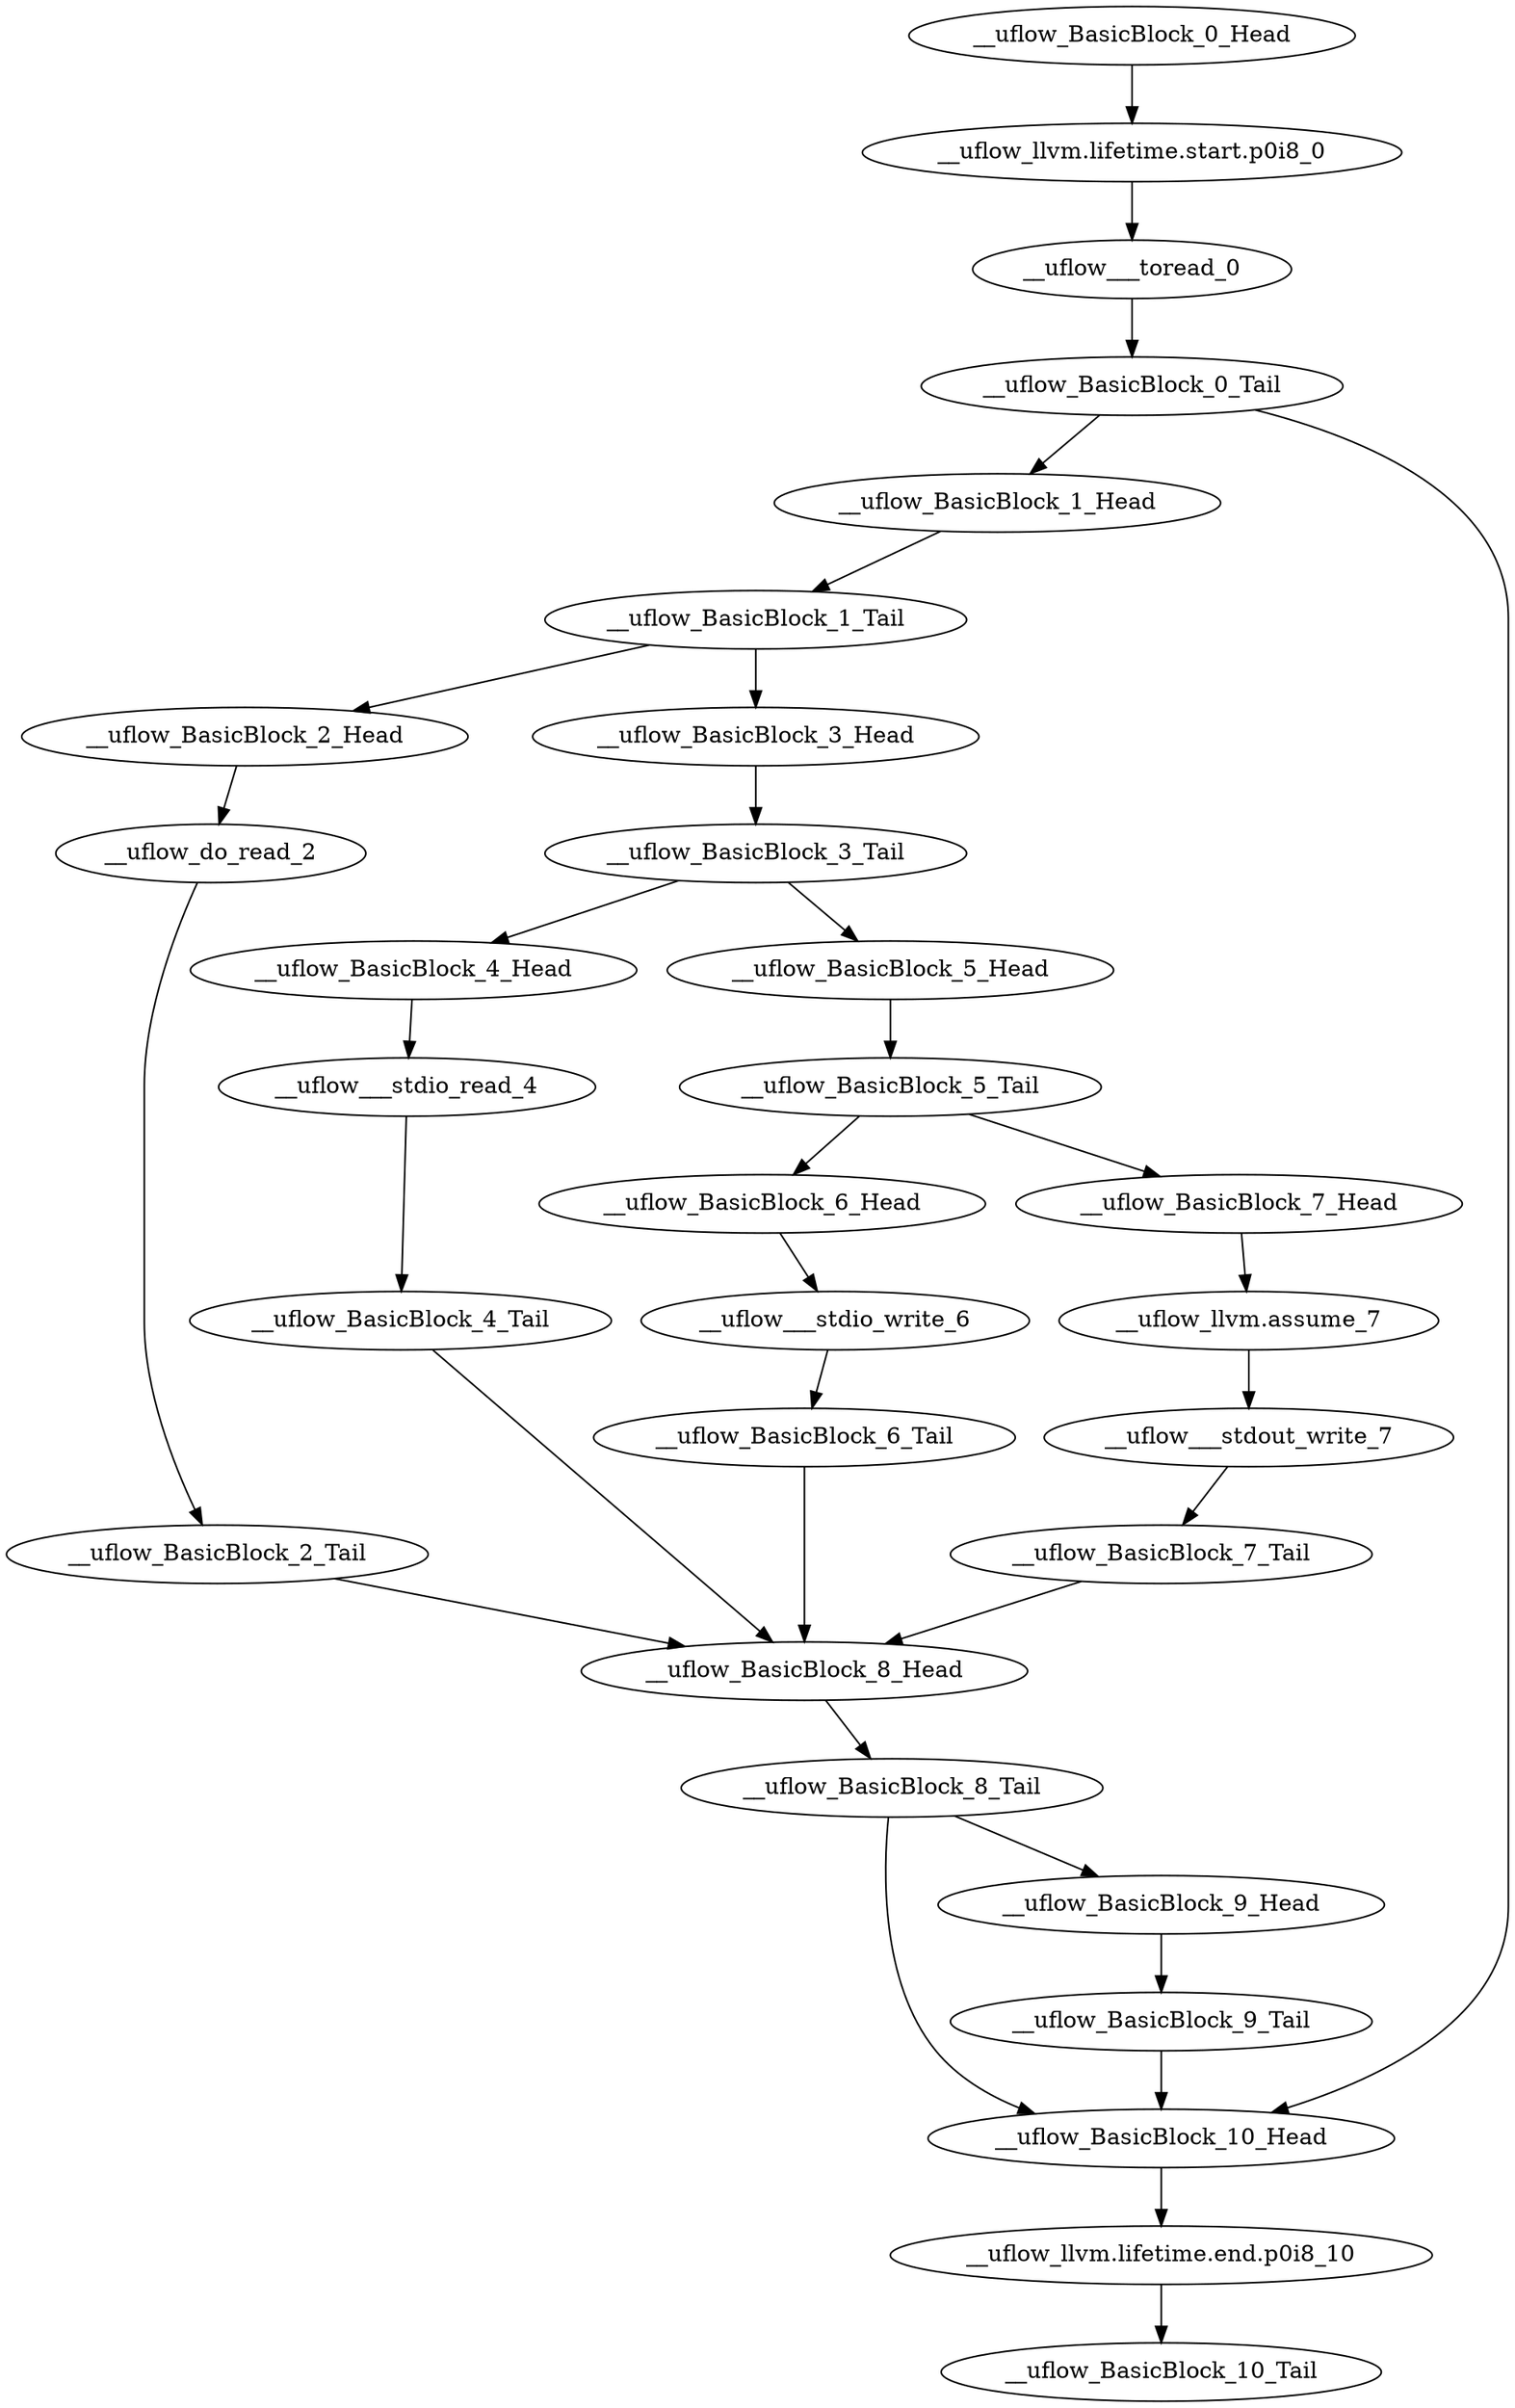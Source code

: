 digraph G {
    "__uflow___toread_0" -> "__uflow_BasicBlock_0_Tail"
    "__uflow_BasicBlock_0_Tail" -> "__uflow_BasicBlock_1_Head"
    "__uflow_BasicBlock_0_Tail" -> "__uflow_BasicBlock_10_Head"
    "__uflow_BasicBlock_1_Head" -> "__uflow_BasicBlock_1_Tail"
    "__uflow_BasicBlock_1_Tail" -> "__uflow_BasicBlock_2_Head"
    "__uflow_BasicBlock_1_Tail" -> "__uflow_BasicBlock_3_Head"
    "__uflow_BasicBlock_2_Head" -> "__uflow_do_read_2"
    "__uflow_do_read_2" -> "__uflow_BasicBlock_2_Tail"
    "__uflow_BasicBlock_2_Tail" -> "__uflow_BasicBlock_8_Head"
    "__uflow_BasicBlock_3_Head" -> "__uflow_BasicBlock_3_Tail"
    "__uflow_BasicBlock_3_Tail" -> "__uflow_BasicBlock_4_Head"
    "__uflow_BasicBlock_3_Tail" -> "__uflow_BasicBlock_5_Head"
    "__uflow_BasicBlock_4_Head" -> "__uflow___stdio_read_4"
    "__uflow___stdio_read_4" -> "__uflow_BasicBlock_4_Tail"
    "__uflow_BasicBlock_4_Tail" -> "__uflow_BasicBlock_8_Head"
    "__uflow_BasicBlock_5_Head" -> "__uflow_BasicBlock_5_Tail"
    "__uflow_BasicBlock_5_Tail" -> "__uflow_BasicBlock_6_Head"
    "__uflow_BasicBlock_5_Tail" -> "__uflow_BasicBlock_7_Head"
    "__uflow_BasicBlock_6_Head" -> "__uflow___stdio_write_6"
    "__uflow___stdio_write_6" -> "__uflow_BasicBlock_6_Tail"
    "__uflow_BasicBlock_6_Tail" -> "__uflow_BasicBlock_8_Head"
    "__uflow_BasicBlock_7_Head" -> "__uflow_llvm.assume_7"
    "__uflow_llvm.assume_7" -> "__uflow___stdout_write_7"
    "__uflow___stdout_write_7" -> "__uflow_BasicBlock_7_Tail"
    "__uflow_BasicBlock_7_Tail" -> "__uflow_BasicBlock_8_Head"
    "__uflow_BasicBlock_8_Head" -> "__uflow_BasicBlock_8_Tail"
    "__uflow_BasicBlock_8_Tail" -> "__uflow_BasicBlock_9_Head"
    "__uflow_BasicBlock_8_Tail" -> "__uflow_BasicBlock_10_Head"
    "__uflow_BasicBlock_9_Head" -> "__uflow_BasicBlock_9_Tail"
    "__uflow_BasicBlock_9_Tail" -> "__uflow_BasicBlock_10_Head"
    "__uflow_BasicBlock_10_Head" -> "__uflow_llvm.lifetime.end.p0i8_10"
    "__uflow_llvm.lifetime.end.p0i8_10" -> "__uflow_BasicBlock_10_Tail"
    "__uflow_llvm.lifetime.start.p0i8_0" -> "__uflow___toread_0"
    "__uflow_BasicBlock_0_Head" -> "__uflow_llvm.lifetime.start.p0i8_0"
}
